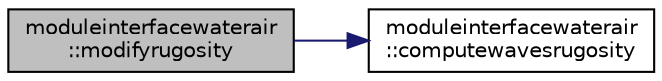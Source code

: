 digraph "moduleinterfacewaterair::modifyrugosity"
{
 // LATEX_PDF_SIZE
  edge [fontname="Helvetica",fontsize="10",labelfontname="Helvetica",labelfontsize="10"];
  node [fontname="Helvetica",fontsize="10",shape=record];
  rankdir="LR";
  Node1 [label="moduleinterfacewaterair\l::modifyrugosity",height=0.2,width=0.4,color="black", fillcolor="grey75", style="filled", fontcolor="black",tooltip=" "];
  Node1 -> Node2 [color="midnightblue",fontsize="10",style="solid",fontname="Helvetica"];
  Node2 [label="moduleinterfacewaterair\l::computewavesrugosity",height=0.2,width=0.4,color="black", fillcolor="white", style="filled",URL="$namespacemoduleinterfacewaterair.html#abb9a2be6b590714a3c5b58da190ce52f",tooltip=" "];
}
